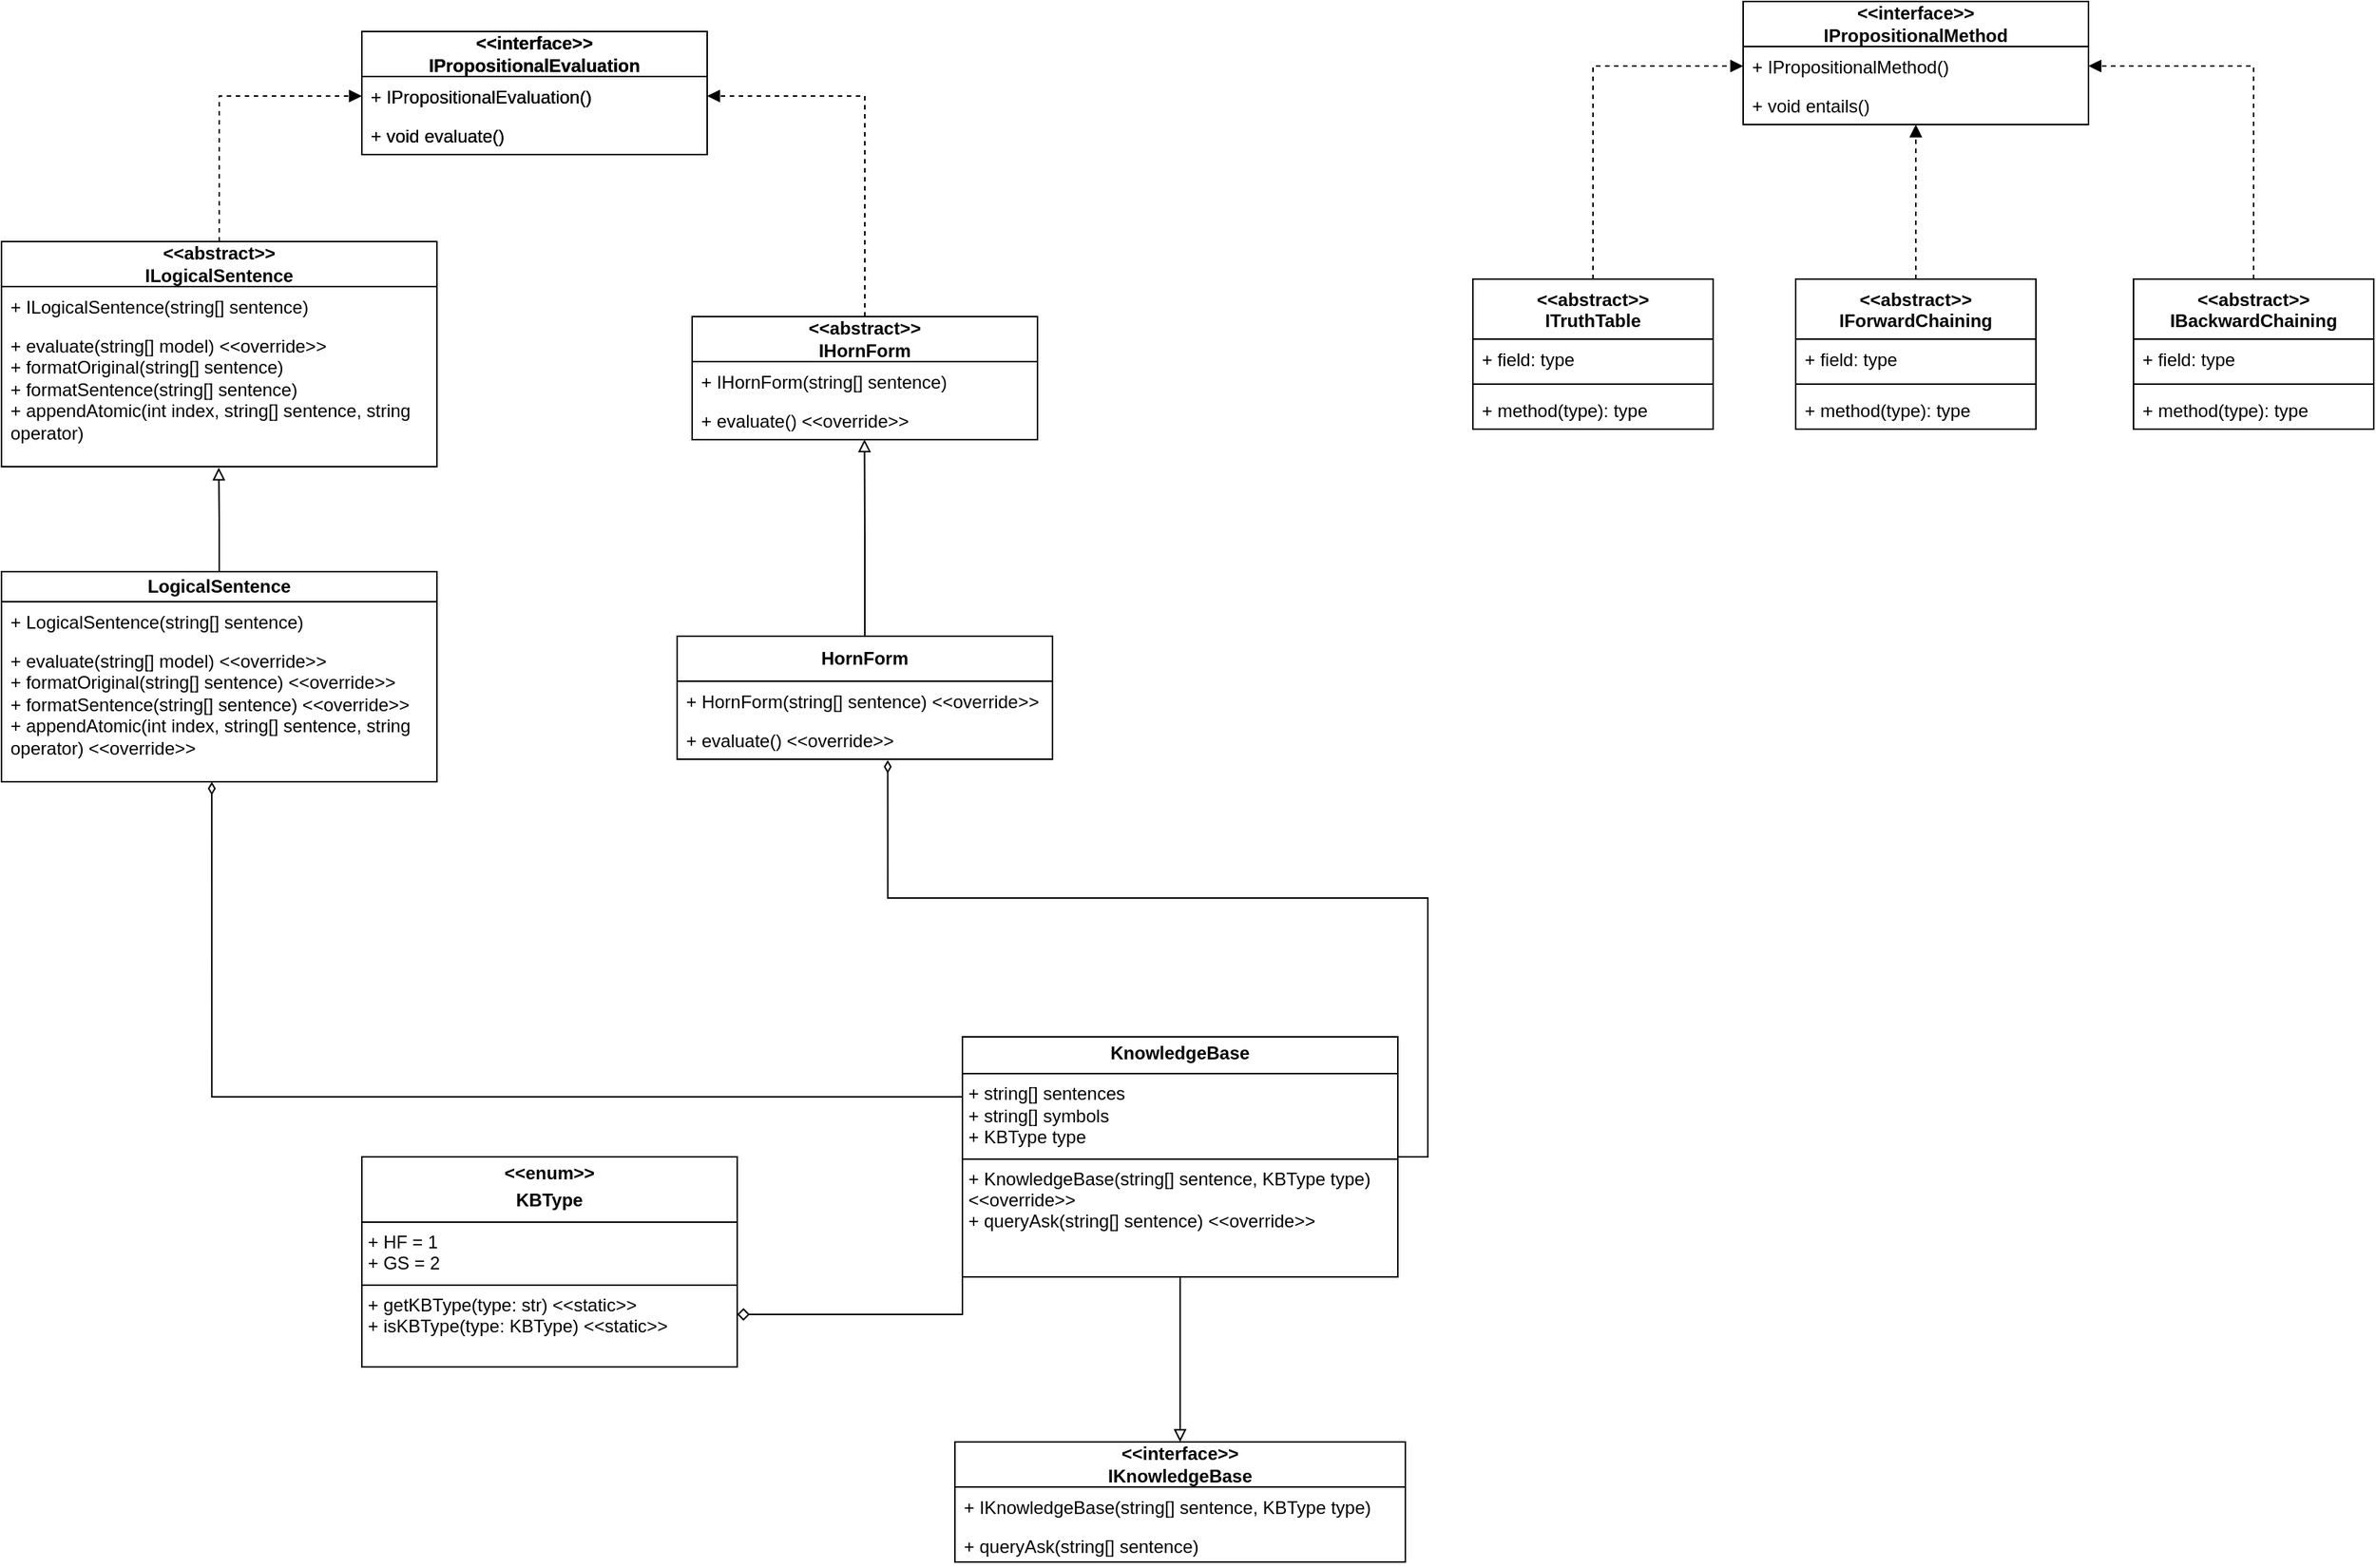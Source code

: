 <mxfile version="24.2.3" type="device">
  <diagram name="Trang-1" id="rzIdcdEsTwWvTZDnTr1d">
    <mxGraphModel dx="2620" dy="994" grid="1" gridSize="10" guides="1" tooltips="1" connect="1" arrows="1" fold="1" page="1" pageScale="1" pageWidth="827" pageHeight="1169" math="0" shadow="0">
      <root>
        <mxCell id="0" />
        <mxCell id="1" parent="0" />
        <mxCell id="kRiNHwmsaOqE9FGLbMrT-9" value="&lt;div&gt;&lt;b&gt;&amp;lt;&amp;lt;interface&amp;gt;&amp;gt;&lt;/b&gt;&lt;/div&gt;&lt;b&gt;IPropositionalEvaluation&lt;/b&gt;" style="swimlane;fontStyle=0;childLayout=stackLayout;horizontal=1;startSize=30;fillColor=none;horizontalStack=0;resizeParent=1;resizeParentMax=0;resizeLast=0;collapsible=1;marginBottom=0;whiteSpace=wrap;html=1;" vertex="1" parent="1">
          <mxGeometry x="40" y="100" width="230" height="82" as="geometry" />
        </mxCell>
        <mxCell id="kRiNHwmsaOqE9FGLbMrT-10" value="+ IPropositionalEvaluation()" style="text;strokeColor=none;fillColor=none;align=left;verticalAlign=top;spacingLeft=4;spacingRight=4;overflow=hidden;rotatable=0;points=[[0,0.5],[1,0.5]];portConstraint=eastwest;whiteSpace=wrap;html=1;" vertex="1" parent="kRiNHwmsaOqE9FGLbMrT-9">
          <mxGeometry y="30" width="230" height="26" as="geometry" />
        </mxCell>
        <mxCell id="kRiNHwmsaOqE9FGLbMrT-11" value="+ void evaluate()" style="text;strokeColor=none;fillColor=none;align=left;verticalAlign=top;spacingLeft=4;spacingRight=4;overflow=hidden;rotatable=0;points=[[0,0.5],[1,0.5]];portConstraint=eastwest;whiteSpace=wrap;html=1;" vertex="1" parent="kRiNHwmsaOqE9FGLbMrT-9">
          <mxGeometry y="56" width="230" height="26" as="geometry" />
        </mxCell>
        <mxCell id="kRiNHwmsaOqE9FGLbMrT-13" value="&lt;div&gt;&lt;b&gt;&amp;lt;&amp;lt;interface&amp;gt;&amp;gt;&lt;/b&gt;&lt;/div&gt;&lt;b&gt;IPropositionalMethod&lt;/b&gt;" style="swimlane;fontStyle=0;childLayout=stackLayout;horizontal=1;startSize=30;fillColor=none;horizontalStack=0;resizeParent=1;resizeParentMax=0;resizeLast=0;collapsible=1;marginBottom=0;whiteSpace=wrap;html=1;" vertex="1" parent="1">
          <mxGeometry x="960" y="80" width="230" height="82" as="geometry" />
        </mxCell>
        <mxCell id="kRiNHwmsaOqE9FGLbMrT-14" value="+ IPropositionalMethod()" style="text;strokeColor=none;fillColor=none;align=left;verticalAlign=top;spacingLeft=4;spacingRight=4;overflow=hidden;rotatable=0;points=[[0,0.5],[1,0.5]];portConstraint=eastwest;whiteSpace=wrap;html=1;" vertex="1" parent="kRiNHwmsaOqE9FGLbMrT-13">
          <mxGeometry y="30" width="230" height="26" as="geometry" />
        </mxCell>
        <mxCell id="kRiNHwmsaOqE9FGLbMrT-15" value="+ void entails()" style="text;strokeColor=none;fillColor=none;align=left;verticalAlign=top;spacingLeft=4;spacingRight=4;overflow=hidden;rotatable=0;points=[[0,0.5],[1,0.5]];portConstraint=eastwest;whiteSpace=wrap;html=1;" vertex="1" parent="kRiNHwmsaOqE9FGLbMrT-13">
          <mxGeometry y="56" width="230" height="26" as="geometry" />
        </mxCell>
        <mxCell id="kRiNHwmsaOqE9FGLbMrT-24" value="&lt;div&gt;&lt;b&gt;&amp;lt;&amp;lt;interface&amp;gt;&amp;gt;&lt;/b&gt;&lt;/div&gt;&lt;b&gt;IPropositionalEvaluation&lt;/b&gt;" style="swimlane;fontStyle=0;childLayout=stackLayout;horizontal=1;startSize=30;fillColor=none;horizontalStack=0;resizeParent=1;resizeParentMax=0;resizeLast=0;collapsible=1;marginBottom=0;whiteSpace=wrap;html=1;" vertex="1" parent="1">
          <mxGeometry x="40" y="100" width="230" height="82" as="geometry" />
        </mxCell>
        <mxCell id="kRiNHwmsaOqE9FGLbMrT-25" value="+ IPropositionalEvaluation()" style="text;strokeColor=none;fillColor=none;align=left;verticalAlign=top;spacingLeft=4;spacingRight=4;overflow=hidden;rotatable=0;points=[[0,0.5],[1,0.5]];portConstraint=eastwest;whiteSpace=wrap;html=1;" vertex="1" parent="kRiNHwmsaOqE9FGLbMrT-24">
          <mxGeometry y="30" width="230" height="26" as="geometry" />
        </mxCell>
        <mxCell id="kRiNHwmsaOqE9FGLbMrT-26" value="+ void evaluate()" style="text;strokeColor=none;fillColor=none;align=left;verticalAlign=top;spacingLeft=4;spacingRight=4;overflow=hidden;rotatable=0;points=[[0,0.5],[1,0.5]];portConstraint=eastwest;whiteSpace=wrap;html=1;" vertex="1" parent="kRiNHwmsaOqE9FGLbMrT-24">
          <mxGeometry y="56" width="230" height="26" as="geometry" />
        </mxCell>
        <mxCell id="kRiNHwmsaOqE9FGLbMrT-34" style="edgeStyle=orthogonalEdgeStyle;rounded=0;orthogonalLoop=1;jettySize=auto;html=1;exitX=0.5;exitY=0;exitDx=0;exitDy=0;entryX=0;entryY=0.5;entryDx=0;entryDy=0;endArrow=block;endFill=1;dashed=1;" edge="1" parent="1" source="kRiNHwmsaOqE9FGLbMrT-27" target="kRiNHwmsaOqE9FGLbMrT-25">
          <mxGeometry relative="1" as="geometry" />
        </mxCell>
        <mxCell id="kRiNHwmsaOqE9FGLbMrT-27" value="&lt;div&gt;&lt;b&gt;&amp;lt;&amp;lt;abstract&amp;gt;&amp;gt;&lt;/b&gt;&lt;/div&gt;&lt;b&gt;ILogicalSentence&lt;/b&gt;" style="swimlane;fontStyle=0;childLayout=stackLayout;horizontal=1;startSize=30;fillColor=none;horizontalStack=0;resizeParent=1;resizeParentMax=0;resizeLast=0;collapsible=1;marginBottom=0;whiteSpace=wrap;html=1;" vertex="1" parent="1">
          <mxGeometry x="-200" y="240" width="290" height="150" as="geometry" />
        </mxCell>
        <mxCell id="kRiNHwmsaOqE9FGLbMrT-28" value="+ ILogicalSentence(string[] sentence)" style="text;strokeColor=none;fillColor=none;align=left;verticalAlign=top;spacingLeft=4;spacingRight=4;overflow=hidden;rotatable=0;points=[[0,0.5],[1,0.5]];portConstraint=eastwest;whiteSpace=wrap;html=1;" vertex="1" parent="kRiNHwmsaOqE9FGLbMrT-27">
          <mxGeometry y="30" width="290" height="26" as="geometry" />
        </mxCell>
        <mxCell id="kRiNHwmsaOqE9FGLbMrT-29" value="+ evaluate(string[] model) &amp;lt;&amp;lt;override&amp;gt;&amp;gt;&lt;div&gt;+ formatOriginal(string[] sentence)&lt;/div&gt;&lt;div&gt;+ formatSentence(string[] sentence)&lt;/div&gt;&lt;div&gt;+ appendAtomic(int index, string[] sentence, string operator)&lt;/div&gt;" style="text;strokeColor=none;fillColor=none;align=left;verticalAlign=top;spacingLeft=4;spacingRight=4;overflow=hidden;rotatable=0;points=[[0,0.5],[1,0.5]];portConstraint=eastwest;whiteSpace=wrap;html=1;" vertex="1" parent="kRiNHwmsaOqE9FGLbMrT-27">
          <mxGeometry y="56" width="290" height="94" as="geometry" />
        </mxCell>
        <mxCell id="kRiNHwmsaOqE9FGLbMrT-33" style="edgeStyle=orthogonalEdgeStyle;rounded=0;orthogonalLoop=1;jettySize=auto;html=1;exitX=0.5;exitY=0;exitDx=0;exitDy=0;entryX=1;entryY=0.5;entryDx=0;entryDy=0;endArrow=block;endFill=1;dashed=1;" edge="1" parent="1" source="kRiNHwmsaOqE9FGLbMrT-30" target="kRiNHwmsaOqE9FGLbMrT-25">
          <mxGeometry relative="1" as="geometry" />
        </mxCell>
        <mxCell id="kRiNHwmsaOqE9FGLbMrT-30" value="&lt;div&gt;&lt;b&gt;&amp;lt;&amp;lt;abstract&amp;gt;&amp;gt;&lt;/b&gt;&lt;/div&gt;&lt;b&gt;IHornForm&lt;/b&gt;" style="swimlane;fontStyle=0;childLayout=stackLayout;horizontal=1;startSize=30;fillColor=none;horizontalStack=0;resizeParent=1;resizeParentMax=0;resizeLast=0;collapsible=1;marginBottom=0;whiteSpace=wrap;html=1;" vertex="1" parent="1">
          <mxGeometry x="260" y="290" width="230" height="82" as="geometry" />
        </mxCell>
        <mxCell id="kRiNHwmsaOqE9FGLbMrT-31" value="+ IHornForm(string[] sentence)" style="text;strokeColor=none;fillColor=none;align=left;verticalAlign=top;spacingLeft=4;spacingRight=4;overflow=hidden;rotatable=0;points=[[0,0.5],[1,0.5]];portConstraint=eastwest;whiteSpace=wrap;html=1;" vertex="1" parent="kRiNHwmsaOqE9FGLbMrT-30">
          <mxGeometry y="30" width="230" height="26" as="geometry" />
        </mxCell>
        <mxCell id="kRiNHwmsaOqE9FGLbMrT-32" value="+ evaluate() &amp;lt;&amp;lt;override&amp;gt;&amp;gt;" style="text;strokeColor=none;fillColor=none;align=left;verticalAlign=top;spacingLeft=4;spacingRight=4;overflow=hidden;rotatable=0;points=[[0,0.5],[1,0.5]];portConstraint=eastwest;whiteSpace=wrap;html=1;" vertex="1" parent="kRiNHwmsaOqE9FGLbMrT-30">
          <mxGeometry y="56" width="230" height="26" as="geometry" />
        </mxCell>
        <mxCell id="kRiNHwmsaOqE9FGLbMrT-39" style="edgeStyle=orthogonalEdgeStyle;rounded=0;orthogonalLoop=1;jettySize=auto;html=1;exitX=0.5;exitY=0;exitDx=0;exitDy=0;entryX=0.499;entryY=1.007;entryDx=0;entryDy=0;entryPerimeter=0;endArrow=block;endFill=0;" edge="1" parent="1" source="kRiNHwmsaOqE9FGLbMrT-35" target="kRiNHwmsaOqE9FGLbMrT-29">
          <mxGeometry relative="1" as="geometry">
            <mxPoint x="-55" y="400" as="targetPoint" />
          </mxGeometry>
        </mxCell>
        <mxCell id="kRiNHwmsaOqE9FGLbMrT-35" value="&lt;b&gt;LogicalSentence&lt;/b&gt;" style="swimlane;fontStyle=0;childLayout=stackLayout;horizontal=1;startSize=20;fillColor=none;horizontalStack=0;resizeParent=1;resizeParentMax=0;resizeLast=0;collapsible=1;marginBottom=0;whiteSpace=wrap;html=1;" vertex="1" parent="1">
          <mxGeometry x="-200" y="460" width="290" height="140" as="geometry" />
        </mxCell>
        <mxCell id="kRiNHwmsaOqE9FGLbMrT-36" value="+ LogicalSentence(string[] sentence)" style="text;strokeColor=none;fillColor=none;align=left;verticalAlign=top;spacingLeft=4;spacingRight=4;overflow=hidden;rotatable=0;points=[[0,0.5],[1,0.5]];portConstraint=eastwest;whiteSpace=wrap;html=1;" vertex="1" parent="kRiNHwmsaOqE9FGLbMrT-35">
          <mxGeometry y="20" width="290" height="26" as="geometry" />
        </mxCell>
        <mxCell id="kRiNHwmsaOqE9FGLbMrT-37" value="+ evaluate(string[] model) &amp;lt;&amp;lt;override&amp;gt;&amp;gt;&lt;div&gt;+ formatOriginal(string[] sentence) &amp;lt;&amp;lt;override&amp;gt;&amp;gt;&lt;/div&gt;&lt;div&gt;+ formatSentence(string[] sentence) &amp;lt;&amp;lt;override&amp;gt;&amp;gt;&lt;/div&gt;&lt;div&gt;+ appendAtomic(int index, string[] sentence, string operator) &amp;lt;&amp;lt;override&amp;gt;&amp;gt;&lt;/div&gt;" style="text;strokeColor=none;fillColor=none;align=left;verticalAlign=top;spacingLeft=4;spacingRight=4;overflow=hidden;rotatable=0;points=[[0,0.5],[1,0.5]];portConstraint=eastwest;whiteSpace=wrap;html=1;" vertex="1" parent="kRiNHwmsaOqE9FGLbMrT-35">
          <mxGeometry y="46" width="290" height="94" as="geometry" />
        </mxCell>
        <mxCell id="kRiNHwmsaOqE9FGLbMrT-44" style="edgeStyle=orthogonalEdgeStyle;rounded=0;orthogonalLoop=1;jettySize=auto;html=1;exitX=0.5;exitY=0;exitDx=0;exitDy=0;entryX=0.499;entryY=0.994;entryDx=0;entryDy=0;entryPerimeter=0;endArrow=block;endFill=0;" edge="1" parent="1" source="kRiNHwmsaOqE9FGLbMrT-40" target="kRiNHwmsaOqE9FGLbMrT-32">
          <mxGeometry relative="1" as="geometry">
            <mxPoint x="375" y="380" as="targetPoint" />
          </mxGeometry>
        </mxCell>
        <mxCell id="kRiNHwmsaOqE9FGLbMrT-40" value="&lt;b&gt;HornForm&lt;/b&gt;" style="swimlane;fontStyle=0;childLayout=stackLayout;horizontal=1;startSize=30;fillColor=none;horizontalStack=0;resizeParent=1;resizeParentMax=0;resizeLast=0;collapsible=1;marginBottom=0;whiteSpace=wrap;html=1;" vertex="1" parent="1">
          <mxGeometry x="250" y="503" width="250" height="82" as="geometry" />
        </mxCell>
        <mxCell id="kRiNHwmsaOqE9FGLbMrT-41" value="+ HornForm(string[] sentence) &amp;lt;&amp;lt;override&amp;gt;&amp;gt;" style="text;strokeColor=none;fillColor=none;align=left;verticalAlign=top;spacingLeft=4;spacingRight=4;overflow=hidden;rotatable=0;points=[[0,0.5],[1,0.5]];portConstraint=eastwest;whiteSpace=wrap;html=1;" vertex="1" parent="kRiNHwmsaOqE9FGLbMrT-40">
          <mxGeometry y="30" width="250" height="26" as="geometry" />
        </mxCell>
        <mxCell id="kRiNHwmsaOqE9FGLbMrT-42" value="+ evaluate() &amp;lt;&amp;lt;override&amp;gt;&amp;gt;" style="text;strokeColor=none;fillColor=none;align=left;verticalAlign=top;spacingLeft=4;spacingRight=4;overflow=hidden;rotatable=0;points=[[0,0.5],[1,0.5]];portConstraint=eastwest;whiteSpace=wrap;html=1;" vertex="1" parent="kRiNHwmsaOqE9FGLbMrT-40">
          <mxGeometry y="56" width="250" height="26" as="geometry" />
        </mxCell>
        <mxCell id="kRiNHwmsaOqE9FGLbMrT-66" style="edgeStyle=orthogonalEdgeStyle;rounded=0;orthogonalLoop=1;jettySize=auto;html=1;exitX=0;exitY=0.25;exitDx=0;exitDy=0;entryX=0.483;entryY=1;entryDx=0;entryDy=0;entryPerimeter=0;endArrow=diamondThin;endFill=0;" edge="1" parent="1" source="kRiNHwmsaOqE9FGLbMrT-95" target="kRiNHwmsaOqE9FGLbMrT-37">
          <mxGeometry relative="1" as="geometry">
            <mxPoint x="-60" y="610" as="targetPoint" />
            <mxPoint x="10" y="780" as="sourcePoint" />
          </mxGeometry>
        </mxCell>
        <mxCell id="kRiNHwmsaOqE9FGLbMrT-67" style="edgeStyle=orthogonalEdgeStyle;rounded=0;orthogonalLoop=1;jettySize=auto;html=1;exitX=1;exitY=0.5;exitDx=0;exitDy=0;entryX=0.561;entryY=1.022;entryDx=0;entryDy=0;entryPerimeter=0;endArrow=diamondThin;endFill=0;" edge="1" parent="1" source="kRiNHwmsaOqE9FGLbMrT-95" target="kRiNHwmsaOqE9FGLbMrT-42">
          <mxGeometry relative="1" as="geometry">
            <mxPoint x="390" y="590" as="targetPoint" />
            <mxPoint x="300" y="780" as="sourcePoint" />
          </mxGeometry>
        </mxCell>
        <mxCell id="kRiNHwmsaOqE9FGLbMrT-68" value="&lt;p style=&quot;margin:0px;margin-top:4px;text-align:center;&quot;&gt;&lt;b&gt;&amp;lt;&amp;lt;enum&amp;gt;&amp;gt;&lt;/b&gt;&lt;/p&gt;&lt;p style=&quot;margin:0px;margin-top:4px;text-align:center;&quot;&gt;&lt;b&gt;KBType&lt;/b&gt;&lt;/p&gt;&lt;hr size=&quot;1&quot; style=&quot;border-style:solid;&quot;&gt;&lt;p style=&quot;margin:0px;margin-left:4px;&quot;&gt;+ HF = 1&lt;/p&gt;&lt;p style=&quot;margin:0px;margin-left:4px;&quot;&gt;+ GS = 2&lt;/p&gt;&lt;hr size=&quot;1&quot; style=&quot;border-style:solid;&quot;&gt;&lt;p style=&quot;margin:0px;margin-left:4px;&quot;&gt;+ getKBType(type: str) &amp;lt;&amp;lt;static&amp;gt;&amp;gt;&lt;/p&gt;&lt;p style=&quot;margin:0px;margin-left:4px;&quot;&gt;+ isKBType(type: KBType) &amp;lt;&amp;lt;static&amp;gt;&amp;gt;&lt;/p&gt;" style="verticalAlign=top;align=left;overflow=fill;html=1;whiteSpace=wrap;" vertex="1" parent="1">
          <mxGeometry x="40" y="850" width="250" height="140" as="geometry" />
        </mxCell>
        <mxCell id="kRiNHwmsaOqE9FGLbMrT-83" style="edgeStyle=orthogonalEdgeStyle;rounded=0;orthogonalLoop=1;jettySize=auto;html=1;exitX=0.5;exitY=0;exitDx=0;exitDy=0;entryX=0;entryY=0.5;entryDx=0;entryDy=0;dashed=1;endArrow=block;endFill=1;" edge="1" parent="1" source="kRiNHwmsaOqE9FGLbMrT-70" target="kRiNHwmsaOqE9FGLbMrT-14">
          <mxGeometry relative="1" as="geometry" />
        </mxCell>
        <mxCell id="kRiNHwmsaOqE9FGLbMrT-70" value="&amp;lt;&amp;lt;abstract&amp;gt;&amp;gt;&lt;div&gt;ITruthTable&lt;/div&gt;" style="swimlane;fontStyle=1;align=center;verticalAlign=top;childLayout=stackLayout;horizontal=1;startSize=40;horizontalStack=0;resizeParent=1;resizeParentMax=0;resizeLast=0;collapsible=1;marginBottom=0;whiteSpace=wrap;html=1;" vertex="1" parent="1">
          <mxGeometry x="780" y="265" width="160" height="100" as="geometry" />
        </mxCell>
        <mxCell id="kRiNHwmsaOqE9FGLbMrT-71" value="+ field: type" style="text;strokeColor=none;fillColor=none;align=left;verticalAlign=top;spacingLeft=4;spacingRight=4;overflow=hidden;rotatable=0;points=[[0,0.5],[1,0.5]];portConstraint=eastwest;whiteSpace=wrap;html=1;" vertex="1" parent="kRiNHwmsaOqE9FGLbMrT-70">
          <mxGeometry y="40" width="160" height="26" as="geometry" />
        </mxCell>
        <mxCell id="kRiNHwmsaOqE9FGLbMrT-72" value="" style="line;strokeWidth=1;fillColor=none;align=left;verticalAlign=middle;spacingTop=-1;spacingLeft=3;spacingRight=3;rotatable=0;labelPosition=right;points=[];portConstraint=eastwest;strokeColor=inherit;" vertex="1" parent="kRiNHwmsaOqE9FGLbMrT-70">
          <mxGeometry y="66" width="160" height="8" as="geometry" />
        </mxCell>
        <mxCell id="kRiNHwmsaOqE9FGLbMrT-73" value="+ method(type): type" style="text;strokeColor=none;fillColor=none;align=left;verticalAlign=top;spacingLeft=4;spacingRight=4;overflow=hidden;rotatable=0;points=[[0,0.5],[1,0.5]];portConstraint=eastwest;whiteSpace=wrap;html=1;" vertex="1" parent="kRiNHwmsaOqE9FGLbMrT-70">
          <mxGeometry y="74" width="160" height="26" as="geometry" />
        </mxCell>
        <mxCell id="kRiNHwmsaOqE9FGLbMrT-82" style="edgeStyle=orthogonalEdgeStyle;rounded=0;orthogonalLoop=1;jettySize=auto;html=1;exitX=0.5;exitY=0;exitDx=0;exitDy=0;entryX=0.5;entryY=1;entryDx=0;entryDy=0;dashed=1;endArrow=block;endFill=1;" edge="1" parent="1" source="kRiNHwmsaOqE9FGLbMrT-74" target="kRiNHwmsaOqE9FGLbMrT-13">
          <mxGeometry relative="1" as="geometry">
            <mxPoint x="1074.696" y="170" as="targetPoint" />
          </mxGeometry>
        </mxCell>
        <mxCell id="kRiNHwmsaOqE9FGLbMrT-74" value="&amp;lt;&amp;lt;abstract&amp;gt;&amp;gt;&lt;div&gt;IForwardChaining&lt;/div&gt;" style="swimlane;fontStyle=1;align=center;verticalAlign=top;childLayout=stackLayout;horizontal=1;startSize=40;horizontalStack=0;resizeParent=1;resizeParentMax=0;resizeLast=0;collapsible=1;marginBottom=0;whiteSpace=wrap;html=1;" vertex="1" parent="1">
          <mxGeometry x="995" y="265" width="160" height="100" as="geometry" />
        </mxCell>
        <mxCell id="kRiNHwmsaOqE9FGLbMrT-75" value="+ field: type" style="text;strokeColor=none;fillColor=none;align=left;verticalAlign=top;spacingLeft=4;spacingRight=4;overflow=hidden;rotatable=0;points=[[0,0.5],[1,0.5]];portConstraint=eastwest;whiteSpace=wrap;html=1;" vertex="1" parent="kRiNHwmsaOqE9FGLbMrT-74">
          <mxGeometry y="40" width="160" height="26" as="geometry" />
        </mxCell>
        <mxCell id="kRiNHwmsaOqE9FGLbMrT-76" value="" style="line;strokeWidth=1;fillColor=none;align=left;verticalAlign=middle;spacingTop=-1;spacingLeft=3;spacingRight=3;rotatable=0;labelPosition=right;points=[];portConstraint=eastwest;strokeColor=inherit;" vertex="1" parent="kRiNHwmsaOqE9FGLbMrT-74">
          <mxGeometry y="66" width="160" height="8" as="geometry" />
        </mxCell>
        <mxCell id="kRiNHwmsaOqE9FGLbMrT-77" value="+ method(type): type" style="text;strokeColor=none;fillColor=none;align=left;verticalAlign=top;spacingLeft=4;spacingRight=4;overflow=hidden;rotatable=0;points=[[0,0.5],[1,0.5]];portConstraint=eastwest;whiteSpace=wrap;html=1;" vertex="1" parent="kRiNHwmsaOqE9FGLbMrT-74">
          <mxGeometry y="74" width="160" height="26" as="geometry" />
        </mxCell>
        <mxCell id="kRiNHwmsaOqE9FGLbMrT-84" style="edgeStyle=orthogonalEdgeStyle;rounded=0;orthogonalLoop=1;jettySize=auto;html=1;exitX=0.5;exitY=0;exitDx=0;exitDy=0;entryX=1;entryY=0.5;entryDx=0;entryDy=0;dashed=1;endArrow=block;endFill=1;" edge="1" parent="1" source="kRiNHwmsaOqE9FGLbMrT-78" target="kRiNHwmsaOqE9FGLbMrT-14">
          <mxGeometry relative="1" as="geometry" />
        </mxCell>
        <mxCell id="kRiNHwmsaOqE9FGLbMrT-78" value="&amp;lt;&amp;lt;abstract&amp;gt;&amp;gt;&lt;div&gt;IBackwardChaining&lt;/div&gt;" style="swimlane;fontStyle=1;align=center;verticalAlign=top;childLayout=stackLayout;horizontal=1;startSize=40;horizontalStack=0;resizeParent=1;resizeParentMax=0;resizeLast=0;collapsible=1;marginBottom=0;whiteSpace=wrap;html=1;" vertex="1" parent="1">
          <mxGeometry x="1220" y="265" width="160" height="100" as="geometry" />
        </mxCell>
        <mxCell id="kRiNHwmsaOqE9FGLbMrT-79" value="+ field: type" style="text;strokeColor=none;fillColor=none;align=left;verticalAlign=top;spacingLeft=4;spacingRight=4;overflow=hidden;rotatable=0;points=[[0,0.5],[1,0.5]];portConstraint=eastwest;whiteSpace=wrap;html=1;" vertex="1" parent="kRiNHwmsaOqE9FGLbMrT-78">
          <mxGeometry y="40" width="160" height="26" as="geometry" />
        </mxCell>
        <mxCell id="kRiNHwmsaOqE9FGLbMrT-80" value="" style="line;strokeWidth=1;fillColor=none;align=left;verticalAlign=middle;spacingTop=-1;spacingLeft=3;spacingRight=3;rotatable=0;labelPosition=right;points=[];portConstraint=eastwest;strokeColor=inherit;" vertex="1" parent="kRiNHwmsaOqE9FGLbMrT-78">
          <mxGeometry y="66" width="160" height="8" as="geometry" />
        </mxCell>
        <mxCell id="kRiNHwmsaOqE9FGLbMrT-81" value="+ method(type): type" style="text;strokeColor=none;fillColor=none;align=left;verticalAlign=top;spacingLeft=4;spacingRight=4;overflow=hidden;rotatable=0;points=[[0,0.5],[1,0.5]];portConstraint=eastwest;whiteSpace=wrap;html=1;" vertex="1" parent="kRiNHwmsaOqE9FGLbMrT-78">
          <mxGeometry y="74" width="160" height="26" as="geometry" />
        </mxCell>
        <mxCell id="kRiNHwmsaOqE9FGLbMrT-91" value="&lt;div&gt;&lt;b&gt;&amp;lt;&amp;lt;interface&amp;gt;&amp;gt;&lt;/b&gt;&lt;/div&gt;&lt;b&gt;IKnowledgeBase&lt;/b&gt;" style="swimlane;fontStyle=0;childLayout=stackLayout;horizontal=1;startSize=30;fillColor=none;horizontalStack=0;resizeParent=1;resizeParentMax=0;resizeLast=0;collapsible=1;marginBottom=0;whiteSpace=wrap;html=1;" vertex="1" parent="1">
          <mxGeometry x="435" y="1040" width="300" height="80" as="geometry" />
        </mxCell>
        <mxCell id="kRiNHwmsaOqE9FGLbMrT-92" value="+ IKnowledgeBase(string[] sentence, KBType type)" style="text;strokeColor=none;fillColor=none;align=left;verticalAlign=top;spacingLeft=4;spacingRight=4;overflow=hidden;rotatable=0;points=[[0,0.5],[1,0.5]];portConstraint=eastwest;whiteSpace=wrap;html=1;" vertex="1" parent="kRiNHwmsaOqE9FGLbMrT-91">
          <mxGeometry y="30" width="300" height="26" as="geometry" />
        </mxCell>
        <mxCell id="kRiNHwmsaOqE9FGLbMrT-93" value="+ queryAsk(string[] sentence)" style="text;strokeColor=none;fillColor=none;align=left;verticalAlign=top;spacingLeft=4;spacingRight=4;overflow=hidden;rotatable=0;points=[[0,0.5],[1,0.5]];portConstraint=eastwest;whiteSpace=wrap;html=1;" vertex="1" parent="kRiNHwmsaOqE9FGLbMrT-91">
          <mxGeometry y="56" width="300" height="24" as="geometry" />
        </mxCell>
        <mxCell id="kRiNHwmsaOqE9FGLbMrT-94" style="edgeStyle=orthogonalEdgeStyle;rounded=0;orthogonalLoop=1;jettySize=auto;html=1;exitX=0.5;exitY=1;exitDx=0;exitDy=0;entryX=0.5;entryY=0;entryDx=0;entryDy=0;endArrow=block;endFill=0;" edge="1" parent="1" source="kRiNHwmsaOqE9FGLbMrT-95" target="kRiNHwmsaOqE9FGLbMrT-91">
          <mxGeometry relative="1" as="geometry" />
        </mxCell>
        <mxCell id="kRiNHwmsaOqE9FGLbMrT-96" style="edgeStyle=orthogonalEdgeStyle;rounded=0;orthogonalLoop=1;jettySize=auto;html=1;exitX=0;exitY=1;exitDx=0;exitDy=0;entryX=1;entryY=0.75;entryDx=0;entryDy=0;endArrow=diamond;endFill=0;" edge="1" parent="1" source="kRiNHwmsaOqE9FGLbMrT-95" target="kRiNHwmsaOqE9FGLbMrT-68">
          <mxGeometry relative="1" as="geometry" />
        </mxCell>
        <mxCell id="kRiNHwmsaOqE9FGLbMrT-95" value="&lt;p style=&quot;margin:0px;margin-top:4px;text-align:center;&quot;&gt;&lt;b&gt;KnowledgeBase&lt;/b&gt;&lt;/p&gt;&lt;hr size=&quot;1&quot; style=&quot;border-style:solid;&quot;&gt;&lt;p style=&quot;margin:0px;margin-left:4px;&quot;&gt;+ string[] sentences&lt;/p&gt;&lt;p style=&quot;margin:0px;margin-left:4px;&quot;&gt;+ string[] symbols&lt;/p&gt;&lt;p style=&quot;margin:0px;margin-left:4px;&quot;&gt;+ KBType type&lt;/p&gt;&lt;hr size=&quot;1&quot; style=&quot;border-style:solid;&quot;&gt;&lt;p style=&quot;margin:0px;margin-left:4px;&quot;&gt;+ KnowledgeBase(string[] sentence, KBType type) &amp;lt;&amp;lt;override&amp;gt;&amp;gt;&lt;/p&gt;&lt;p style=&quot;margin:0px;margin-left:4px;&quot;&gt;+ queryAsk(string[] sentence) &amp;lt;&amp;lt;override&amp;gt;&amp;gt;&lt;/p&gt;" style="verticalAlign=top;align=left;overflow=fill;html=1;whiteSpace=wrap;" vertex="1" parent="1">
          <mxGeometry x="440" y="770" width="290" height="160" as="geometry" />
        </mxCell>
      </root>
    </mxGraphModel>
  </diagram>
</mxfile>
